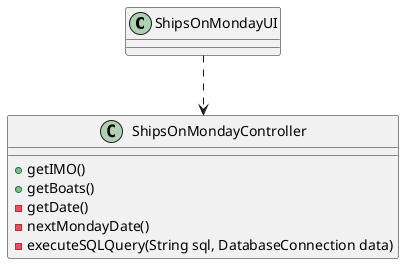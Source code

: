 @startuml
'https://plantuml.com/class-diagram

class ShipsOnMondayUI {
}

class ShipsOnMondayController{
    +getIMO()
    +getBoats()
    -getDate()
    -nextMondayDate()
    -executeSQLQuery(String sql, DatabaseConnection data)
}

ShipsOnMondayUI ..> ShipsOnMondayController

@enduml